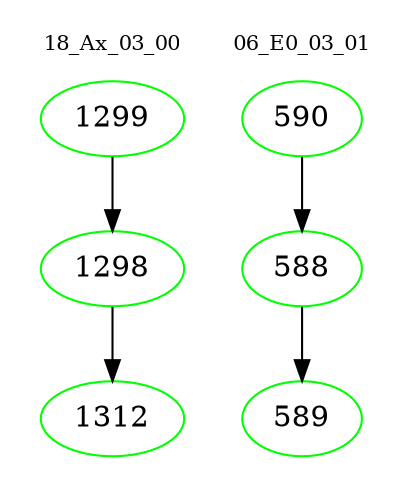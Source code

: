 digraph{
subgraph cluster_0 {
color = white
label = "18_Ax_03_00";
fontsize=10;
T0_1299 [label="1299", color="green"]
T0_1299 -> T0_1298 [color="black"]
T0_1298 [label="1298", color="green"]
T0_1298 -> T0_1312 [color="black"]
T0_1312 [label="1312", color="green"]
}
subgraph cluster_1 {
color = white
label = "06_E0_03_01";
fontsize=10;
T1_590 [label="590", color="green"]
T1_590 -> T1_588 [color="black"]
T1_588 [label="588", color="green"]
T1_588 -> T1_589 [color="black"]
T1_589 [label="589", color="green"]
}
}
